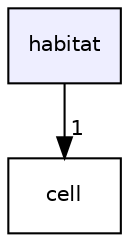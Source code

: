 digraph "habitat" {
  compound=true
  node [ fontsize="10", fontname="Helvetica"];
  edge [ labelfontsize="10", labelfontname="Helvetica"];
  dir_7c7fb6c17f1c855dc92d1642a19d1edd [shape=box, label="habitat", style="filled", fillcolor="#eeeeff", pencolor="black", URL="dir_7c7fb6c17f1c855dc92d1642a19d1edd.html"];
  dir_954cf860a87f6260dca429ec249db3c8 [shape=box label="cell" URL="dir_954cf860a87f6260dca429ec249db3c8.html"];
  dir_7c7fb6c17f1c855dc92d1642a19d1edd->dir_954cf860a87f6260dca429ec249db3c8 [headlabel="1", labeldistance=1.5 headhref="dir_000021_000006.html"];
}
